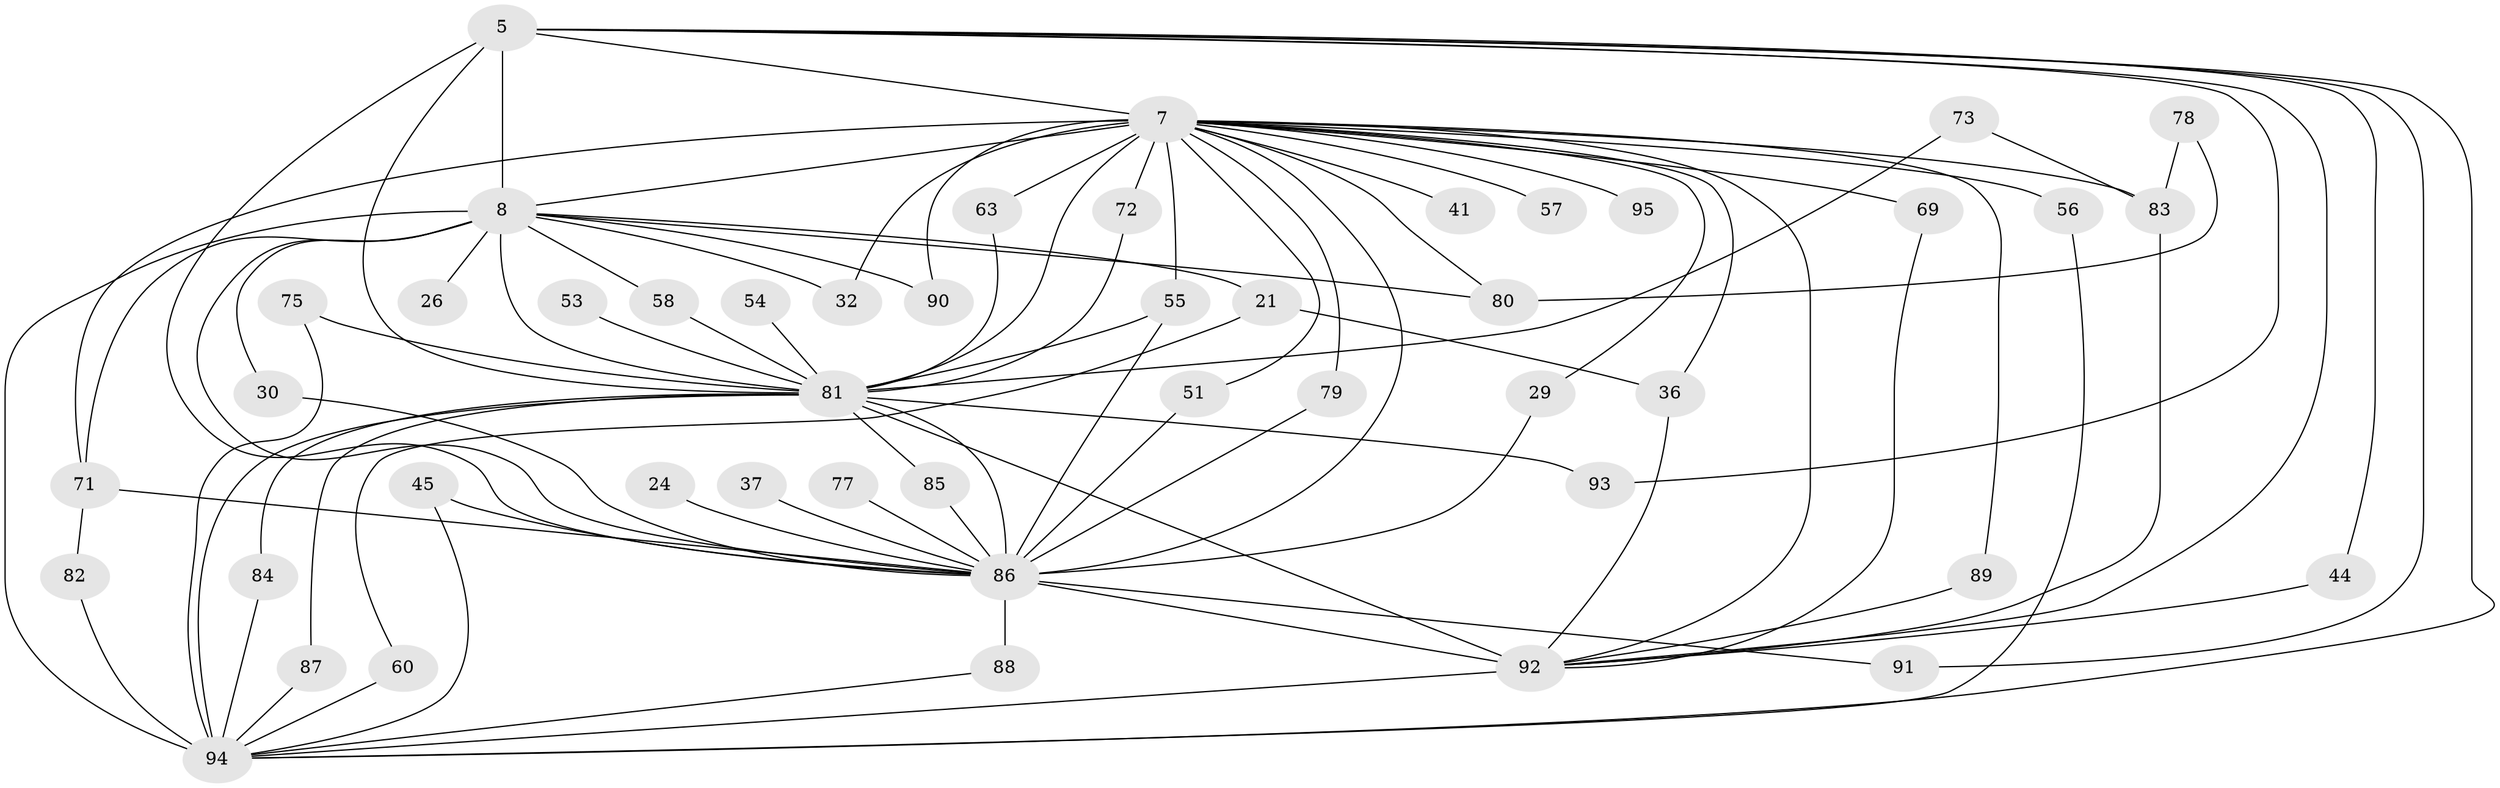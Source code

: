 // original degree distribution, {34: 0.010526315789473684, 18: 0.021052631578947368, 13: 0.010526315789473684, 23: 0.010526315789473684, 14: 0.010526315789473684, 17: 0.021052631578947368, 16: 0.010526315789473684, 20: 0.010526315789473684, 12: 0.010526315789473684, 5: 0.05263157894736842, 3: 0.17894736842105263, 10: 0.010526315789473684, 4: 0.10526315789473684, 2: 0.5368421052631579}
// Generated by graph-tools (version 1.1) at 2025/45/03/09/25 04:45:45]
// undirected, 47 vertices, 91 edges
graph export_dot {
graph [start="1"]
  node [color=gray90,style=filled];
  5 [super="+3"];
  7 [super="+6+4"];
  8 [super="+2"];
  21;
  24;
  26;
  29;
  30;
  32 [super="+13"];
  36 [super="+33"];
  37;
  41;
  44;
  45;
  51;
  53;
  54;
  55 [super="+19+16"];
  56 [super="+48"];
  57;
  58;
  60;
  63 [super="+39"];
  69 [super="+49"];
  71 [super="+35+70"];
  72;
  73;
  75;
  77;
  78;
  79;
  80 [super="+52"];
  81 [super="+25+50+10"];
  82;
  83 [super="+31"];
  84;
  85;
  86 [super="+27+15+65+1"];
  87;
  88 [super="+74+76"];
  89;
  90;
  91;
  92 [super="+68+66+62"];
  93;
  94 [super="+46+64+67+20"];
  95;
  5 -- 7 [weight=6];
  5 -- 8 [weight=4];
  5 -- 44;
  5 -- 91;
  5 -- 93;
  5 -- 81 [weight=7];
  5 -- 86 [weight=3];
  5 -- 92;
  5 -- 94;
  7 -- 8 [weight=6];
  7 -- 29;
  7 -- 41 [weight=2];
  7 -- 69 [weight=2];
  7 -- 79;
  7 -- 83 [weight=3];
  7 -- 95 [weight=2];
  7 -- 72;
  7 -- 80 [weight=2];
  7 -- 57 [weight=2];
  7 -- 90;
  7 -- 89;
  7 -- 32 [weight=2];
  7 -- 51;
  7 -- 56 [weight=2];
  7 -- 71;
  7 -- 55;
  7 -- 81 [weight=7];
  7 -- 36;
  7 -- 63;
  7 -- 86 [weight=3];
  7 -- 92;
  8 -- 21 [weight=2];
  8 -- 26 [weight=2];
  8 -- 30;
  8 -- 58;
  8 -- 90;
  8 -- 32;
  8 -- 80;
  8 -- 81 [weight=5];
  8 -- 94 [weight=6];
  8 -- 86 [weight=2];
  8 -- 71 [weight=2];
  21 -- 36;
  21 -- 60;
  24 -- 86;
  29 -- 86;
  30 -- 86;
  36 -- 92;
  37 -- 86;
  44 -- 92;
  45 -- 94;
  45 -- 86;
  51 -- 86;
  53 -- 81 [weight=2];
  54 -- 81;
  55 -- 86;
  55 -- 81 [weight=2];
  56 -- 94;
  58 -- 81;
  60 -- 94;
  63 -- 81;
  69 -- 92;
  71 -- 86 [weight=3];
  71 -- 82;
  72 -- 81;
  73 -- 83;
  73 -- 81;
  75 -- 81;
  75 -- 94;
  77 -- 86;
  78 -- 80;
  78 -- 83;
  79 -- 86;
  81 -- 87;
  81 -- 85;
  81 -- 84;
  81 -- 86 [weight=2];
  81 -- 92 [weight=4];
  81 -- 93;
  81 -- 94;
  82 -- 94;
  83 -- 92;
  84 -- 94;
  85 -- 86;
  86 -- 92 [weight=7];
  86 -- 88 [weight=3];
  86 -- 91;
  87 -- 94;
  88 -- 94;
  89 -- 92;
  92 -- 94 [weight=2];
}
